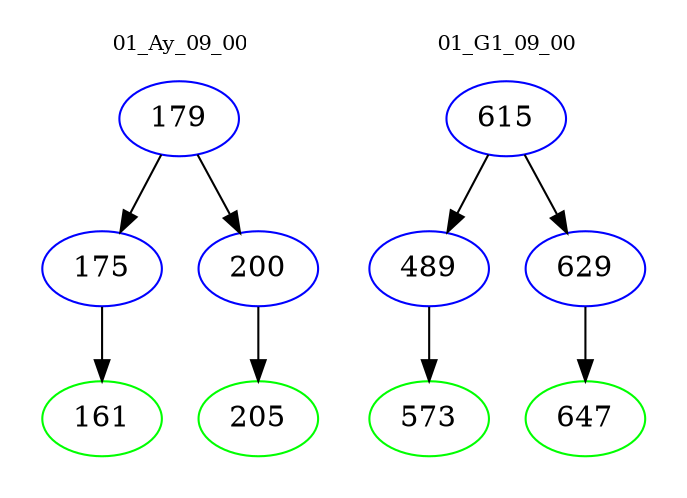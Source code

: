 digraph{
subgraph cluster_0 {
color = white
label = "01_Ay_09_00";
fontsize=10;
T0_179 [label="179", color="blue"]
T0_179 -> T0_175 [color="black"]
T0_175 [label="175", color="blue"]
T0_175 -> T0_161 [color="black"]
T0_161 [label="161", color="green"]
T0_179 -> T0_200 [color="black"]
T0_200 [label="200", color="blue"]
T0_200 -> T0_205 [color="black"]
T0_205 [label="205", color="green"]
}
subgraph cluster_1 {
color = white
label = "01_G1_09_00";
fontsize=10;
T1_615 [label="615", color="blue"]
T1_615 -> T1_489 [color="black"]
T1_489 [label="489", color="blue"]
T1_489 -> T1_573 [color="black"]
T1_573 [label="573", color="green"]
T1_615 -> T1_629 [color="black"]
T1_629 [label="629", color="blue"]
T1_629 -> T1_647 [color="black"]
T1_647 [label="647", color="green"]
}
}
